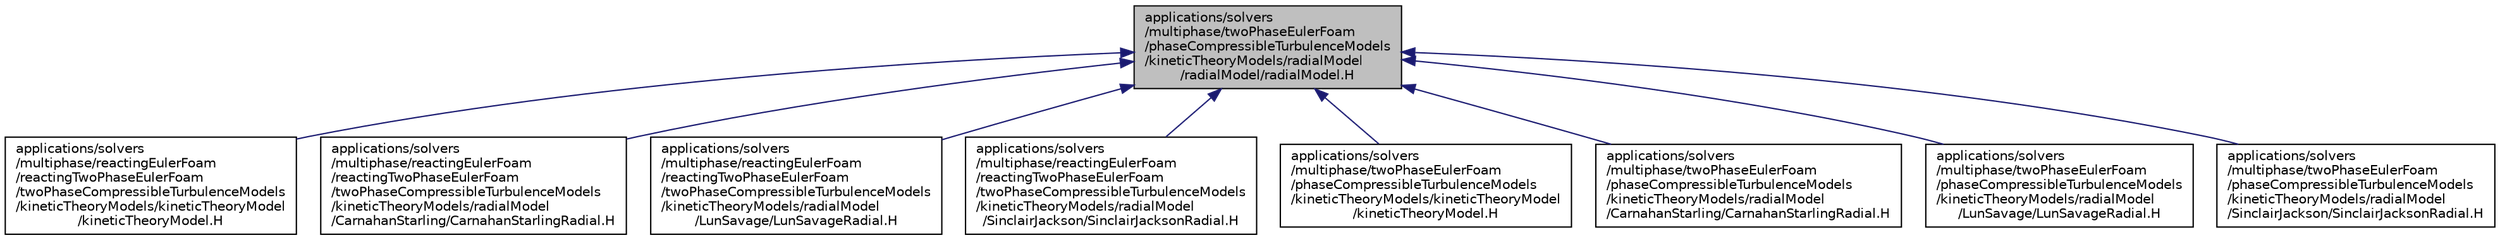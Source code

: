 digraph "applications/solvers/multiphase/twoPhaseEulerFoam/phaseCompressibleTurbulenceModels/kineticTheoryModels/radialModel/radialModel/radialModel.H"
{
  bgcolor="transparent";
  edge [fontname="Helvetica",fontsize="10",labelfontname="Helvetica",labelfontsize="10"];
  node [fontname="Helvetica",fontsize="10",shape=record];
  Node1 [label="applications/solvers\l/multiphase/twoPhaseEulerFoam\l/phaseCompressibleTurbulenceModels\l/kineticTheoryModels/radialModel\l/radialModel/radialModel.H",height=0.2,width=0.4,color="black", fillcolor="grey75", style="filled", fontcolor="black"];
  Node1 -> Node2 [dir="back",color="midnightblue",fontsize="10",style="solid",fontname="Helvetica"];
  Node2 [label="applications/solvers\l/multiphase/reactingEulerFoam\l/reactingTwoPhaseEulerFoam\l/twoPhaseCompressibleTurbulenceModels\l/kineticTheoryModels/kineticTheoryModel\l/kineticTheoryModel.H",height=0.2,width=0.4,color="black",URL="$a03791.html"];
  Node1 -> Node3 [dir="back",color="midnightblue",fontsize="10",style="solid",fontname="Helvetica"];
  Node3 [label="applications/solvers\l/multiphase/reactingEulerFoam\l/reactingTwoPhaseEulerFoam\l/twoPhaseCompressibleTurbulenceModels\l/kineticTheoryModels/radialModel\l/CarnahanStarling/CarnahanStarlingRadial.H",height=0.2,width=0.4,color="black",URL="$a03795.html"];
  Node1 -> Node4 [dir="back",color="midnightblue",fontsize="10",style="solid",fontname="Helvetica"];
  Node4 [label="applications/solvers\l/multiphase/reactingEulerFoam\l/reactingTwoPhaseEulerFoam\l/twoPhaseCompressibleTurbulenceModels\l/kineticTheoryModels/radialModel\l/LunSavage/LunSavageRadial.H",height=0.2,width=0.4,color="black",URL="$a03799.html"];
  Node1 -> Node5 [dir="back",color="midnightblue",fontsize="10",style="solid",fontname="Helvetica"];
  Node5 [label="applications/solvers\l/multiphase/reactingEulerFoam\l/reactingTwoPhaseEulerFoam\l/twoPhaseCompressibleTurbulenceModels\l/kineticTheoryModels/radialModel\l/SinclairJackson/SinclairJacksonRadial.H",height=0.2,width=0.4,color="black",URL="$a03809.html"];
  Node1 -> Node6 [dir="back",color="midnightblue",fontsize="10",style="solid",fontname="Helvetica"];
  Node6 [label="applications/solvers\l/multiphase/twoPhaseEulerFoam\l/phaseCompressibleTurbulenceModels\l/kineticTheoryModels/kineticTheoryModel\l/kineticTheoryModel.H",height=0.2,width=0.4,color="black",URL="$a03792.html"];
  Node1 -> Node7 [dir="back",color="midnightblue",fontsize="10",style="solid",fontname="Helvetica"];
  Node7 [label="applications/solvers\l/multiphase/twoPhaseEulerFoam\l/phaseCompressibleTurbulenceModels\l/kineticTheoryModels/radialModel\l/CarnahanStarling/CarnahanStarlingRadial.H",height=0.2,width=0.4,color="black",URL="$a03796.html"];
  Node1 -> Node8 [dir="back",color="midnightblue",fontsize="10",style="solid",fontname="Helvetica"];
  Node8 [label="applications/solvers\l/multiphase/twoPhaseEulerFoam\l/phaseCompressibleTurbulenceModels\l/kineticTheoryModels/radialModel\l/LunSavage/LunSavageRadial.H",height=0.2,width=0.4,color="black",URL="$a03800.html"];
  Node1 -> Node9 [dir="back",color="midnightblue",fontsize="10",style="solid",fontname="Helvetica"];
  Node9 [label="applications/solvers\l/multiphase/twoPhaseEulerFoam\l/phaseCompressibleTurbulenceModels\l/kineticTheoryModels/radialModel\l/SinclairJackson/SinclairJacksonRadial.H",height=0.2,width=0.4,color="black",URL="$a03810.html"];
}
